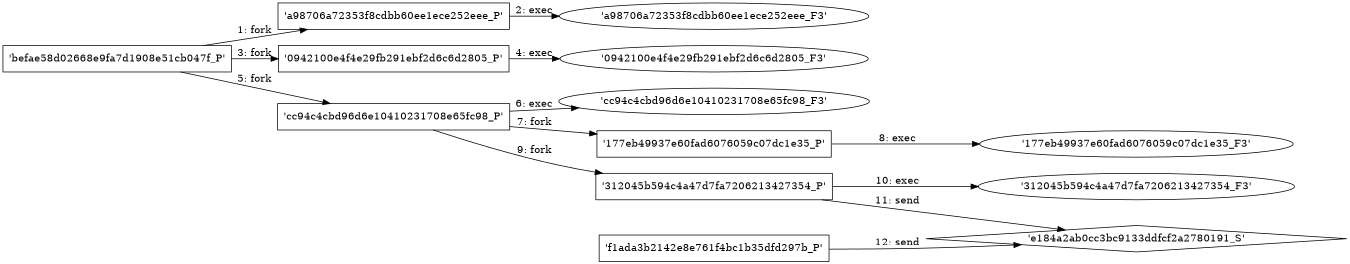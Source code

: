 digraph "D:\Learning\Paper\apt\基于CTI的攻击预警\Dataset\攻击图\ASGfromALLCTI\Vulnerability Spotlight TALOS-2017-04300431 Multiple Vulnerabilities in FreeXL Library.dot" {
rankdir="LR"
size="9"
fixedsize="false"
splines="true"
nodesep=0.3
ranksep=0
fontsize=10
overlap="scalexy"
engine= "neato"
	"'befae58d02668e9fa7d1908e51cb047f_P'" [node_type=Process shape=box]
	"'a98706a72353f8cdbb60ee1ece252eee_P'" [node_type=Process shape=box]
	"'befae58d02668e9fa7d1908e51cb047f_P'" -> "'a98706a72353f8cdbb60ee1ece252eee_P'" [label="1: fork"]
	"'a98706a72353f8cdbb60ee1ece252eee_P'" [node_type=Process shape=box]
	"'a98706a72353f8cdbb60ee1ece252eee_F3'" [node_type=File shape=ellipse]
	"'a98706a72353f8cdbb60ee1ece252eee_P'" -> "'a98706a72353f8cdbb60ee1ece252eee_F3'" [label="2: exec"]
	"'befae58d02668e9fa7d1908e51cb047f_P'" [node_type=Process shape=box]
	"'0942100e4f4e29fb291ebf2d6c6d2805_P'" [node_type=Process shape=box]
	"'befae58d02668e9fa7d1908e51cb047f_P'" -> "'0942100e4f4e29fb291ebf2d6c6d2805_P'" [label="3: fork"]
	"'0942100e4f4e29fb291ebf2d6c6d2805_P'" [node_type=Process shape=box]
	"'0942100e4f4e29fb291ebf2d6c6d2805_F3'" [node_type=File shape=ellipse]
	"'0942100e4f4e29fb291ebf2d6c6d2805_P'" -> "'0942100e4f4e29fb291ebf2d6c6d2805_F3'" [label="4: exec"]
	"'befae58d02668e9fa7d1908e51cb047f_P'" [node_type=Process shape=box]
	"'cc94c4cbd96d6e10410231708e65fc98_P'" [node_type=Process shape=box]
	"'befae58d02668e9fa7d1908e51cb047f_P'" -> "'cc94c4cbd96d6e10410231708e65fc98_P'" [label="5: fork"]
	"'cc94c4cbd96d6e10410231708e65fc98_P'" [node_type=Process shape=box]
	"'cc94c4cbd96d6e10410231708e65fc98_F3'" [node_type=File shape=ellipse]
	"'cc94c4cbd96d6e10410231708e65fc98_P'" -> "'cc94c4cbd96d6e10410231708e65fc98_F3'" [label="6: exec"]
	"'cc94c4cbd96d6e10410231708e65fc98_P'" [node_type=Process shape=box]
	"'177eb49937e60fad6076059c07dc1e35_P'" [node_type=Process shape=box]
	"'cc94c4cbd96d6e10410231708e65fc98_P'" -> "'177eb49937e60fad6076059c07dc1e35_P'" [label="7: fork"]
	"'177eb49937e60fad6076059c07dc1e35_P'" [node_type=Process shape=box]
	"'177eb49937e60fad6076059c07dc1e35_F3'" [node_type=File shape=ellipse]
	"'177eb49937e60fad6076059c07dc1e35_P'" -> "'177eb49937e60fad6076059c07dc1e35_F3'" [label="8: exec"]
	"'cc94c4cbd96d6e10410231708e65fc98_P'" [node_type=Process shape=box]
	"'312045b594c4a47d7fa7206213427354_P'" [node_type=Process shape=box]
	"'cc94c4cbd96d6e10410231708e65fc98_P'" -> "'312045b594c4a47d7fa7206213427354_P'" [label="9: fork"]
	"'312045b594c4a47d7fa7206213427354_P'" [node_type=Process shape=box]
	"'312045b594c4a47d7fa7206213427354_F3'" [node_type=File shape=ellipse]
	"'312045b594c4a47d7fa7206213427354_P'" -> "'312045b594c4a47d7fa7206213427354_F3'" [label="10: exec"]
	"'e184a2ab0cc3bc9133ddfcf2a2780191_S'" [node_type=Socket shape=diamond]
	"'312045b594c4a47d7fa7206213427354_P'" [node_type=Process shape=box]
	"'312045b594c4a47d7fa7206213427354_P'" -> "'e184a2ab0cc3bc9133ddfcf2a2780191_S'" [label="11: send"]
	"'e184a2ab0cc3bc9133ddfcf2a2780191_S'" [node_type=Socket shape=diamond]
	"'f1ada3b2142e8e761f4bc1b35dfd297b_P'" [node_type=Process shape=box]
	"'f1ada3b2142e8e761f4bc1b35dfd297b_P'" -> "'e184a2ab0cc3bc9133ddfcf2a2780191_S'" [label="12: send"]
}
